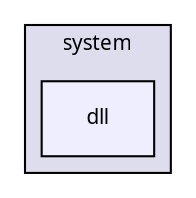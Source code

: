 digraph "Solution/Solution/Alicorn/include/alicorn/system/dll" {
  compound=true
  node [ fontsize="10", fontname="Verdana"];
  edge [ labelfontsize="10", labelfontname="Verdana"];
  subgraph clusterdir_84dba80d8c4e490b971c241d56a2e320 {
    graph [ bgcolor="#ddddee", pencolor="black", label="system" fontname="Verdana", fontsize="10", URL="dir_84dba80d8c4e490b971c241d56a2e320.html"]
  dir_54502ddf01bde2c925b3cbba10fc626f [shape=box, label="dll", style="filled", fillcolor="#eeeeff", pencolor="black", URL="dir_54502ddf01bde2c925b3cbba10fc626f.html"];
  }
}
